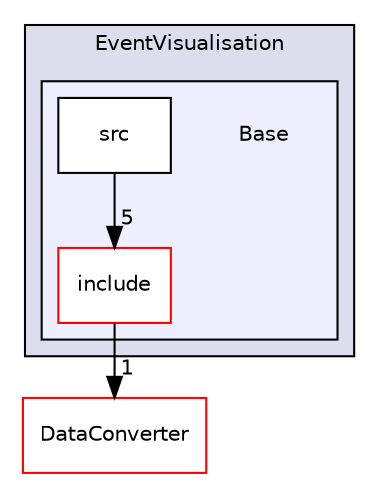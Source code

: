digraph "/home/travis/build/AliceO2Group/AliceO2/EventVisualisation/Base" {
  bgcolor=transparent;
  compound=true
  node [ fontsize="10", fontname="Helvetica"];
  edge [ labelfontsize="10", labelfontname="Helvetica"];
  subgraph clusterdir_cec808b9cc531f1b0b82d26124335093 {
    graph [ bgcolor="#ddddee", pencolor="black", label="EventVisualisation" fontname="Helvetica", fontsize="10", URL="dir_cec808b9cc531f1b0b82d26124335093.html"]
  subgraph clusterdir_aefce7a2bfca35990ebbcc105bbcfa2a {
    graph [ bgcolor="#eeeeff", pencolor="black", label="" URL="dir_aefce7a2bfca35990ebbcc105bbcfa2a.html"];
    dir_aefce7a2bfca35990ebbcc105bbcfa2a [shape=plaintext label="Base"];
    dir_d8714856331fdb65ff228bdafbd06118 [shape=box label="include" color="red" fillcolor="white" style="filled" URL="dir_d8714856331fdb65ff228bdafbd06118.html"];
    dir_2c12d3ca4458cc0d3745e614541a0f7b [shape=box label="src" color="black" fillcolor="white" style="filled" URL="dir_2c12d3ca4458cc0d3745e614541a0f7b.html"];
  }
  }
  dir_208625f00d209be0faef0a73219d1e69 [shape=box label="DataConverter" color="red" URL="dir_208625f00d209be0faef0a73219d1e69.html"];
  dir_d8714856331fdb65ff228bdafbd06118->dir_208625f00d209be0faef0a73219d1e69 [headlabel="1", labeldistance=1.5 headhref="dir_000342_000700.html"];
  dir_2c12d3ca4458cc0d3745e614541a0f7b->dir_d8714856331fdb65ff228bdafbd06118 [headlabel="5", labeldistance=1.5 headhref="dir_000360_000342.html"];
}
